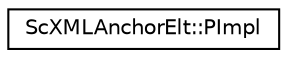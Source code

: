 digraph "Graphical Class Hierarchy"
{
 // LATEX_PDF_SIZE
  edge [fontname="Helvetica",fontsize="10",labelfontname="Helvetica",labelfontsize="10"];
  node [fontname="Helvetica",fontsize="10",shape=record];
  rankdir="LR";
  Node0 [label="ScXMLAnchorElt::PImpl",height=0.2,width=0.4,color="black", fillcolor="white", style="filled",URL="$classScXMLAnchorElt_1_1PImpl.html",tooltip=" "];
}
